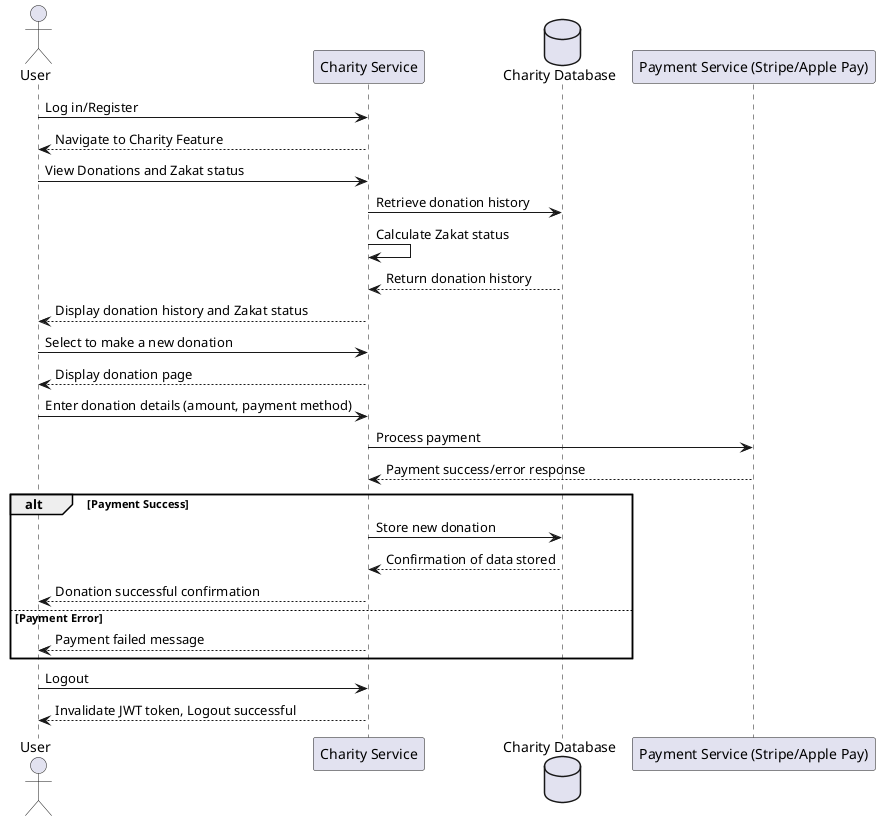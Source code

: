 @startuml
actor User
participant "Charity Service" as CharityService
database "Charity Database" as CharityDB
participant "Payment Service (Stripe/Apple Pay)" as PaymentService

User -> CharityService: Log in/Register
CharityService --> User: Navigate to Charity Feature

User -> CharityService: View Donations and Zakat status
CharityService -> CharityDB: Retrieve donation history
CharityService -> CharityService: Calculate Zakat status
CharityDB --> CharityService: Return donation history
CharityService --> User: Display donation history and Zakat status

User -> CharityService: Select to make a new donation
CharityService --> User: Display donation page

User -> CharityService: Enter donation details (amount, payment method)
CharityService -> PaymentService: Process payment
PaymentService --> CharityService: Payment success/error response
alt Payment Success
    CharityService -> CharityDB: Store new donation
    CharityDB --> CharityService: Confirmation of data stored
    CharityService --> User: Donation successful confirmation
else Payment Error
    CharityService --> User: Payment failed message
end

User -> CharityService: Logout
CharityService --> User: Invalidate JWT token, Logout successful
@enduml
